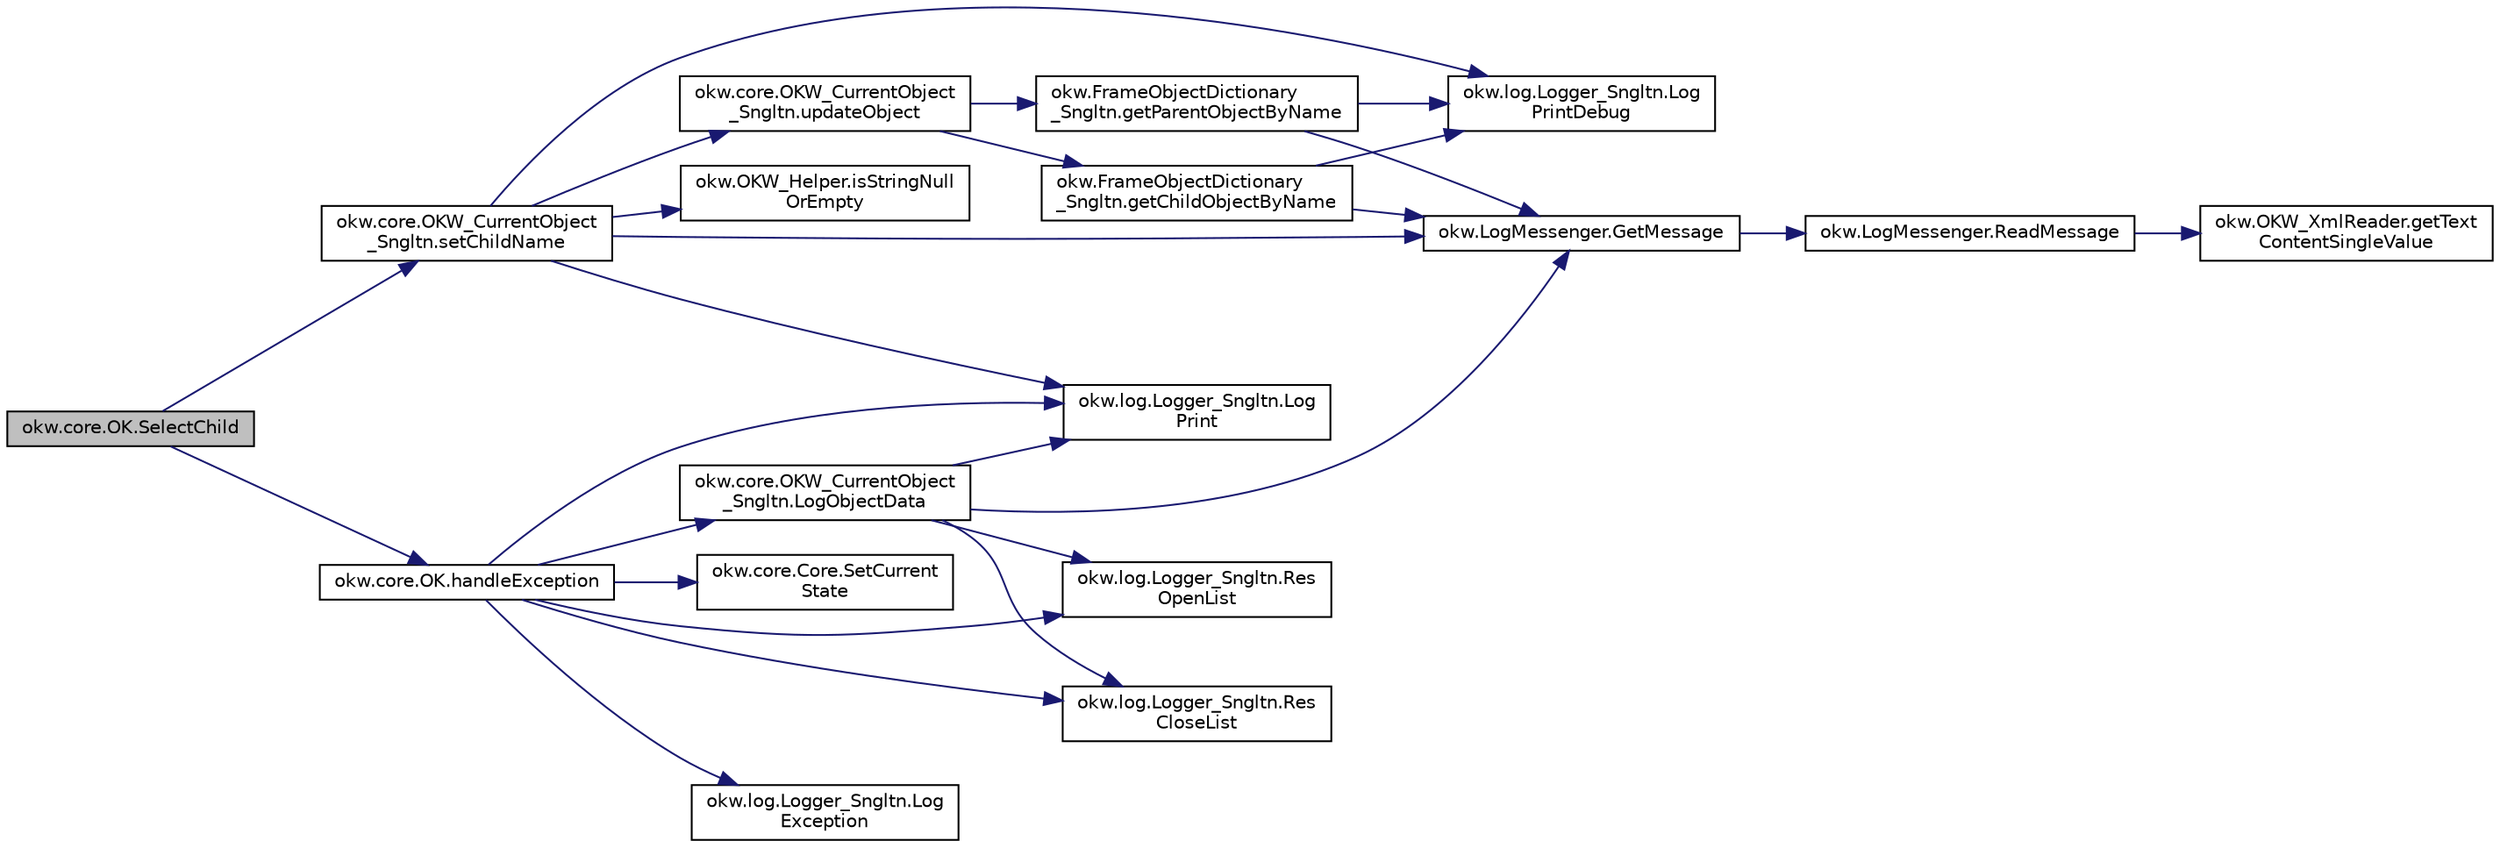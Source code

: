 digraph "okw.core.OK.SelectChild"
{
 // INTERACTIVE_SVG=YES
 // LATEX_PDF_SIZE
  edge [fontname="Helvetica",fontsize="10",labelfontname="Helvetica",labelfontsize="10"];
  node [fontname="Helvetica",fontsize="10",shape=record];
  rankdir="LR";
  Node639 [label="okw.core.OK.SelectChild",height=0.2,width=0.4,color="black", fillcolor="grey75", style="filled", fontcolor="black",tooltip="Setzt den Wert von SELECTEDCHILD auf den Wert von FN."];
  Node639 -> Node640 [color="midnightblue",fontsize="10",style="solid",fontname="Helvetica"];
  Node640 [label="okw.core.OKW_CurrentObject\l_Sngltn.setChildName",height=0.2,width=0.4,color="black", fillcolor="white", style="filled",URL="$classokw_1_1core_1_1_o_k_w___current_object___sngltn.html#a461fa1ff29f4bc4a9798707ea7b71849",tooltip="Setzt das Kindobjekt."];
  Node640 -> Node641 [color="midnightblue",fontsize="10",style="solid",fontname="Helvetica"];
  Node641 [label="okw.log.Logger_Sngltn.Log\lPrintDebug",height=0.2,width=0.4,color="black", fillcolor="white", style="filled",URL="$classokw_1_1log_1_1_logger___sngltn.html#a313f97c79ba4662d9daaf7f537dd02f4",tooltip="Loggt eine Nachricht."];
  Node640 -> Node642 [color="midnightblue",fontsize="10",style="solid",fontname="Helvetica"];
  Node642 [label="okw.LogMessenger.GetMessage",height=0.2,width=0.4,color="black", fillcolor="white", style="filled",URL="$classokw_1_1_log_messenger.html#af225d1f037d47b3b085175c09d78bdd2",tooltip="Holt die Log-Meldung für MethodeNmae/Textkey ohne weitere Parameter."];
  Node642 -> Node643 [color="midnightblue",fontsize="10",style="solid",fontname="Helvetica"];
  Node643 [label="okw.LogMessenger.ReadMessage",height=0.2,width=0.4,color="black", fillcolor="white", style="filled",URL="$classokw_1_1_log_messenger.html#a530cd6ab82ec82a04206a2e976ec06e3",tooltip="Interne Kernfunktion holt die Log-Meldung mit Platzhaltern aus der XML-Datei."];
  Node643 -> Node644 [color="midnightblue",fontsize="10",style="solid",fontname="Helvetica"];
  Node644 [label="okw.OKW_XmlReader.getText\lContentSingleValue",height=0.2,width=0.4,color="black", fillcolor="white", style="filled",URL="$classokw_1_1_o_k_w___xml_reader.html#ab920b5335a2e1429c14cc5f8e79f39eb",tooltip="Lies den TextContent eines Tag."];
  Node640 -> Node645 [color="midnightblue",fontsize="10",style="solid",fontname="Helvetica"];
  Node645 [label="okw.OKW_Helper.isStringNull\lOrEmpty",height=0.2,width=0.4,color="black", fillcolor="white", style="filled",URL="$classokw_1_1_o_k_w___helper.html#a3a7ba0f42b29adf70574830688e72e4a",tooltip="Prüft ob der gegeben String fpsStrin null oder leer (\"\") ist."];
  Node640 -> Node646 [color="midnightblue",fontsize="10",style="solid",fontname="Helvetica"];
  Node646 [label="okw.log.Logger_Sngltn.Log\lPrint",height=0.2,width=0.4,color="black", fillcolor="white", style="filled",URL="$classokw_1_1log_1_1_logger___sngltn.html#a8ebceaddd6cc6963ddb8e08c72ea808c",tooltip="LogPrint Function: Prints the values of expressions to the results file."];
  Node640 -> Node647 [color="midnightblue",fontsize="10",style="solid",fontname="Helvetica"];
  Node647 [label="okw.core.OKW_CurrentObject\l_Sngltn.updateObject",height=0.2,width=0.4,color="black", fillcolor="white", style="filled",URL="$classokw_1_1core_1_1_o_k_w___current_object___sngltn.html#a51204f2563ba8defb737da6653705819",tooltip="Methode aktualisert zwei Werte:"];
  Node647 -> Node648 [color="midnightblue",fontsize="10",style="solid",fontname="Helvetica"];
  Node648 [label="okw.FrameObjectDictionary\l_Sngltn.getParentObjectByName",height=0.2,width=0.4,color="black", fillcolor="white", style="filled",URL="$classokw_1_1_frame_object_dictionary___sngltn.html#aeec07d71cbebe71ec3ec4d27e86d6c5c",tooltip="Die Methode liefert das Frame-Object des gegebenen FN eines Fensterobjektes zurück."];
  Node648 -> Node641 [color="midnightblue",fontsize="10",style="solid",fontname="Helvetica"];
  Node648 -> Node642 [color="midnightblue",fontsize="10",style="solid",fontname="Helvetica"];
  Node647 -> Node649 [color="midnightblue",fontsize="10",style="solid",fontname="Helvetica"];
  Node649 [label="okw.FrameObjectDictionary\l_Sngltn.getChildObjectByName",height=0.2,width=0.4,color="black", fillcolor="white", style="filled",URL="$classokw_1_1_frame_object_dictionary___sngltn.html#a0a71734828093357dfc88b5fa242e361",tooltip="Die Methode liefert das Objekt des gegebenen Kindobjekttests zurück."];
  Node649 -> Node641 [color="midnightblue",fontsize="10",style="solid",fontname="Helvetica"];
  Node649 -> Node642 [color="midnightblue",fontsize="10",style="solid",fontname="Helvetica"];
  Node639 -> Node650 [color="midnightblue",fontsize="10",style="solid",fontname="Helvetica"];
  Node650 [label="okw.core.OK.handleException",height=0.2,width=0.4,color="black", fillcolor="white", style="filled",URL="$classokw_1_1core_1_1_o_k.html#a5a6db6a457bcb71c893f5d4eb615b2b7",tooltip="Zentrale Exception-Behandlung."];
  Node650 -> Node646 [color="midnightblue",fontsize="10",style="solid",fontname="Helvetica"];
  Node650 -> Node651 [color="midnightblue",fontsize="10",style="solid",fontname="Helvetica"];
  Node651 [label="okw.log.Logger_Sngltn.Log\lException",height=0.2,width=0.4,color="black", fillcolor="white", style="filled",URL="$classokw_1_1log_1_1_logger___sngltn.html#aa29d396a2b9df1ac57079d777c548181",tooltip="LogException Function: Logs a Script Exception to the results file."];
  Node650 -> Node652 [color="midnightblue",fontsize="10",style="solid",fontname="Helvetica"];
  Node652 [label="okw.log.Logger_Sngltn.Res\lOpenList",height=0.2,width=0.4,color="black", fillcolor="white", style="filled",URL="$classokw_1_1log_1_1_logger___sngltn.html#ab4fc711bb4c754f251372ff3b14ab9c9",tooltip="Creates a new hierarchical level in the results file."];
  Node650 -> Node653 [color="midnightblue",fontsize="10",style="solid",fontname="Helvetica"];
  Node653 [label="okw.log.Logger_Sngltn.Res\lCloseList",height=0.2,width=0.4,color="black", fillcolor="white", style="filled",URL="$classokw_1_1log_1_1_logger___sngltn.html#a9b54104f7e0b4c0a473877b19dfaed56",tooltip="Closes a hierarchical level in the results file that was opened with ResOpenList."];
  Node650 -> Node654 [color="midnightblue",fontsize="10",style="solid",fontname="Helvetica"];
  Node654 [label="okw.core.OKW_CurrentObject\l_Sngltn.LogObjectData",height=0.2,width=0.4,color="black", fillcolor="white", style="filled",URL="$classokw_1_1core_1_1_o_k_w___current_object___sngltn.html#a01b48f2c86a2f91909143ee9063dfd86",tooltip="Methode gibt alle wichtigen Informationen zum aktuellen Objekt aus."];
  Node654 -> Node652 [color="midnightblue",fontsize="10",style="solid",fontname="Helvetica"];
  Node654 -> Node646 [color="midnightblue",fontsize="10",style="solid",fontname="Helvetica"];
  Node654 -> Node642 [color="midnightblue",fontsize="10",style="solid",fontname="Helvetica"];
  Node654 -> Node653 [color="midnightblue",fontsize="10",style="solid",fontname="Helvetica"];
  Node650 -> Node655 [color="midnightblue",fontsize="10",style="solid",fontname="Helvetica"];
  Node655 [label="okw.core.Core.SetCurrent\lState",height=0.2,width=0.4,color="black", fillcolor="white", style="filled",URL="$classokw_1_1core_1_1_core.html#aafe6e3d88e810dabf350b37058d4af97",tooltip="Setter zum Setzen des aktuellen Zustandes."];
}
